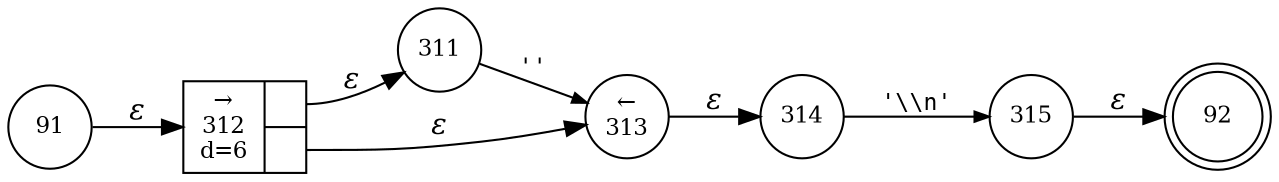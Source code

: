 digraph ATN {
rankdir=LR;
s92[fontsize=11, label="92", shape=doublecircle, fixedsize=true, width=.6];
s311[fontsize=11,label="311", shape=circle, fixedsize=true, width=.55, peripheries=1];
s312[fontsize=11,label="{&rarr;\n312\nd=6|{<p0>|<p1>}}", shape=record, fixedsize=false, peripheries=1];
s313[fontsize=11,label="&larr;\n313", shape=circle, fixedsize=true, width=.55, peripheries=1];
s314[fontsize=11,label="314", shape=circle, fixedsize=true, width=.55, peripheries=1];
s91[fontsize=11,label="91", shape=circle, fixedsize=true, width=.55, peripheries=1];
s315[fontsize=11,label="315", shape=circle, fixedsize=true, width=.55, peripheries=1];
s91 -> s312 [fontname="Times-Italic", label="&epsilon;"];
s312:p0 -> s311 [fontname="Times-Italic", label="&epsilon;"];
s312:p1 -> s313 [fontname="Times-Italic", label="&epsilon;"];
s311 -> s313 [fontsize=11, fontname="Courier", arrowsize=.7, label = "''", arrowhead = normal];
s313 -> s314 [fontname="Times-Italic", label="&epsilon;"];
s314 -> s315 [fontsize=11, fontname="Courier", arrowsize=.7, label = "'\\\\n'", arrowhead = normal];
s315 -> s92 [fontname="Times-Italic", label="&epsilon;"];
}